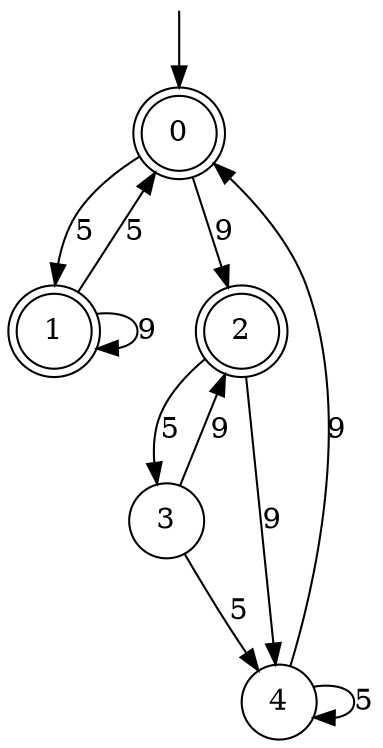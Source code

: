 digraph g {

	s0 [shape="doublecircle" label="0"];
	s1 [shape="doublecircle" label="1"];
	s2 [shape="doublecircle" label="2"];
	s3 [shape="circle" label="3"];
	s4 [shape="circle" label="4"];
	s0 -> s1 [label="5"];
	s0 -> s2 [label="9"];
	s1 -> s0 [label="5"];
	s1 -> s1 [label="9"];
	s2 -> s3 [label="5"];
	s2 -> s4 [label="9"];
	s3 -> s4 [label="5"];
	s3 -> s2 [label="9"];
	s4 -> s4 [label="5"];
	s4 -> s0 [label="9"];

__start0 [label="" shape="none" width="0" height="0"];
__start0 -> s0;

}
